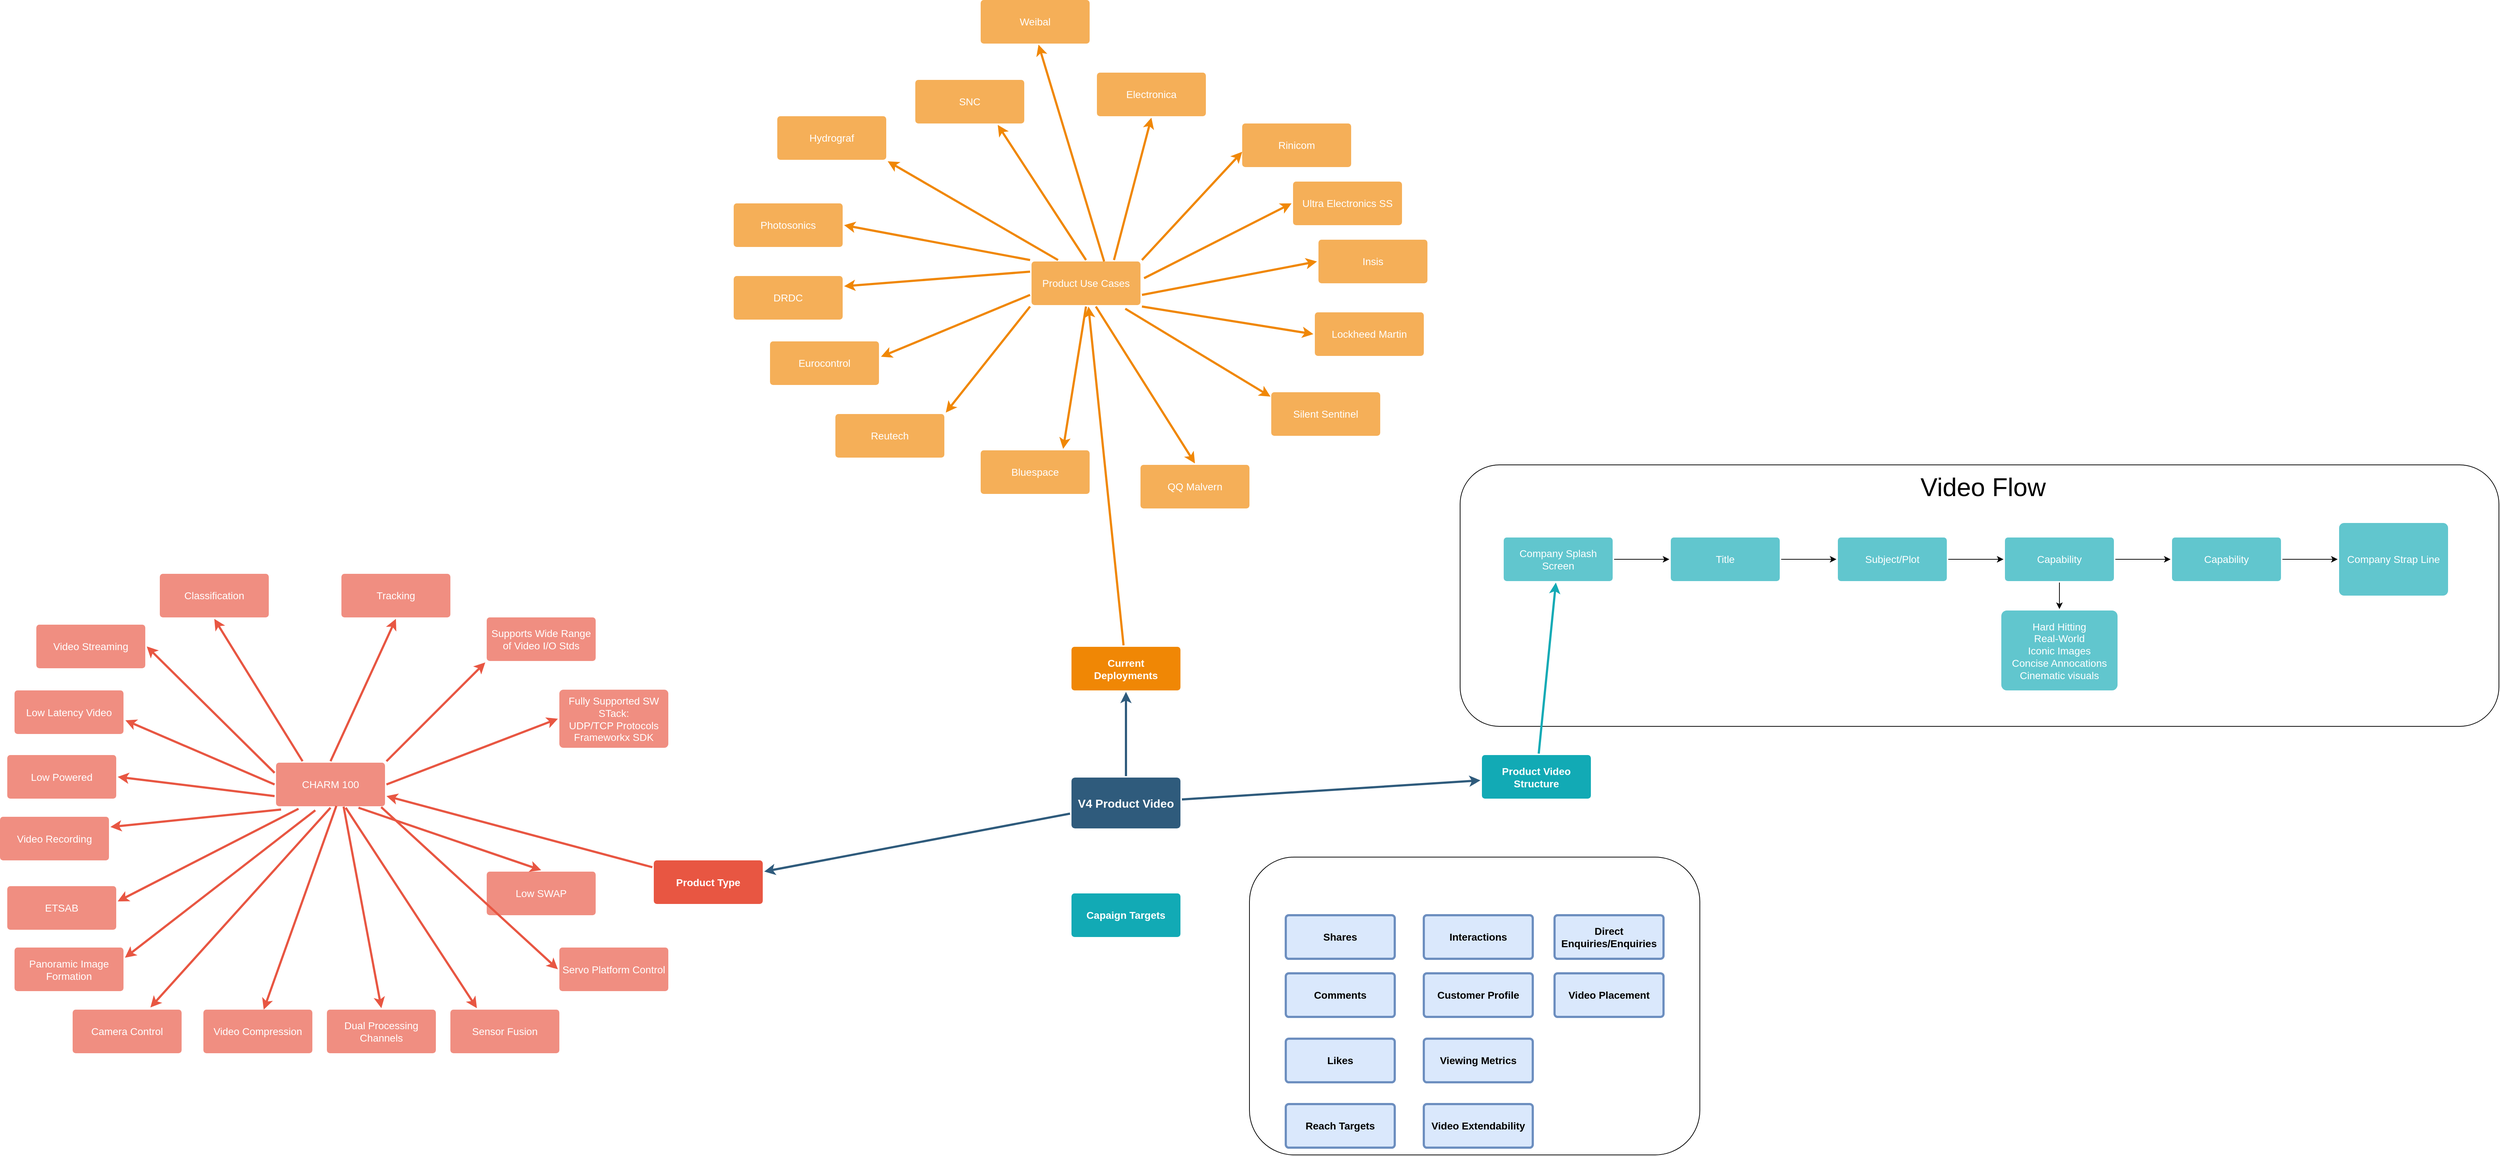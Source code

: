 <mxfile version="12.5.3" type="github">
  <diagram id="6a731a19-8d31-9384-78a2-239565b7b9f0" name="Page-1">
    <mxGraphModel dx="2150" dy="1373" grid="1" gridSize="10" guides="1" tooltips="1" connect="1" arrows="1" fold="1" page="1" pageScale="1" pageWidth="1169" pageHeight="827" background="#ffffff" math="0" shadow="0">
      <root>
        <mxCell id="0"/>
        <mxCell id="1" parent="0"/>
        <mxCell id="539zjnSSiGxzSyNjIP47-1875" value="" style="rounded=1;whiteSpace=wrap;html=1;" vertex="1" parent="1">
          <mxGeometry x="1310" y="400" width="620" height="410" as="geometry"/>
        </mxCell>
        <mxCell id="539zjnSSiGxzSyNjIP47-1873" value="" style="rounded=1;whiteSpace=wrap;html=1;" vertex="1" parent="1">
          <mxGeometry x="1600" y="-140" width="1430" height="360" as="geometry"/>
        </mxCell>
        <mxCell id="1745" value="" style="edgeStyle=none;rounded=0;jumpStyle=none;html=1;shadow=0;labelBackgroundColor=none;startArrow=none;startFill=0;endArrow=classic;endFill=1;jettySize=auto;orthogonalLoop=1;strokeColor=#2F5B7C;strokeWidth=3;fontFamily=Helvetica;fontSize=16;fontColor=#23445D;spacing=5;" parent="1" source="1749" target="1764" edge="1">
          <mxGeometry relative="1" as="geometry"/>
        </mxCell>
        <mxCell id="1746" value="" style="edgeStyle=none;rounded=0;jumpStyle=none;html=1;shadow=0;labelBackgroundColor=none;startArrow=none;startFill=0;endArrow=classic;endFill=1;jettySize=auto;orthogonalLoop=1;strokeColor=#2F5B7C;strokeWidth=3;fontFamily=Helvetica;fontSize=16;fontColor=#23445D;spacing=5;" parent="1" source="1749" target="1771" edge="1">
          <mxGeometry relative="1" as="geometry"/>
        </mxCell>
        <mxCell id="1748" value="" style="edgeStyle=none;rounded=0;jumpStyle=none;html=1;shadow=0;labelBackgroundColor=none;startArrow=none;startFill=0;endArrow=classic;endFill=1;jettySize=auto;orthogonalLoop=1;strokeColor=#2F5B7C;strokeWidth=3;fontFamily=Helvetica;fontSize=16;fontColor=#23445D;spacing=5;" parent="1" source="1749" target="1753" edge="1">
          <mxGeometry relative="1" as="geometry"/>
        </mxCell>
        <mxCell id="1749" value="V4 Product Video" style="rounded=1;whiteSpace=wrap;html=1;shadow=0;labelBackgroundColor=none;strokeColor=none;strokeWidth=3;fillColor=#2F5B7C;fontFamily=Helvetica;fontSize=16;fontColor=#FFFFFF;align=center;fontStyle=1;spacing=5;arcSize=7;perimeterSpacing=2;" parent="1" vertex="1">
          <mxGeometry x="1065" y="290.5" width="150" height="70" as="geometry"/>
        </mxCell>
        <mxCell id="1751" value="" style="edgeStyle=none;rounded=1;jumpStyle=none;html=1;shadow=0;labelBackgroundColor=none;startArrow=none;startFill=0;jettySize=auto;orthogonalLoop=1;strokeColor=#E85642;strokeWidth=3;fontFamily=Helvetica;fontSize=14;fontColor=#FFFFFF;spacing=5;fontStyle=1;fillColor=#b0e3e6;entryX=1;entryY=0.75;entryDx=0;entryDy=0;" parent="1" source="1753" target="1755" edge="1">
          <mxGeometry relative="1" as="geometry"/>
        </mxCell>
        <mxCell id="1753" value="Product Type" style="rounded=1;whiteSpace=wrap;html=1;shadow=0;labelBackgroundColor=none;strokeColor=none;strokeWidth=3;fillColor=#e85642;fontFamily=Helvetica;fontSize=14;fontColor=#FFFFFF;align=center;spacing=5;fontStyle=1;arcSize=7;perimeterSpacing=2;" parent="1" vertex="1">
          <mxGeometry x="490" y="404.5" width="150" height="60" as="geometry"/>
        </mxCell>
        <mxCell id="1755" value="CHARM 100" style="rounded=1;whiteSpace=wrap;html=1;shadow=0;labelBackgroundColor=none;strokeColor=none;strokeWidth=3;fillColor=#f08e81;fontFamily=Helvetica;fontSize=14;fontColor=#FFFFFF;align=center;spacing=5;fontStyle=0;arcSize=7;perimeterSpacing=2;" parent="1" vertex="1">
          <mxGeometry x="-30" y="270" width="150" height="60" as="geometry"/>
        </mxCell>
        <mxCell id="1764" value="Current Deployments" style="rounded=1;whiteSpace=wrap;html=1;shadow=0;labelBackgroundColor=none;strokeColor=none;strokeWidth=3;fillColor=#F08705;fontFamily=Helvetica;fontSize=14;fontColor=#FFFFFF;align=center;spacing=5;fontStyle=1;arcSize=7;perimeterSpacing=2;" parent="1" vertex="1">
          <mxGeometry x="1065" y="110.5" width="150" height="60" as="geometry"/>
        </mxCell>
        <mxCell id="1769" value="Product Use Cases" style="rounded=1;whiteSpace=wrap;html=1;shadow=0;labelBackgroundColor=none;strokeColor=none;strokeWidth=3;fillColor=#f5af58;fontFamily=Helvetica;fontSize=14;fontColor=#FFFFFF;align=center;spacing=5;arcSize=7;perimeterSpacing=2;" parent="1" vertex="1">
          <mxGeometry x="1010" y="-420" width="150" height="60" as="geometry"/>
        </mxCell>
        <mxCell id="1770" value="" style="edgeStyle=none;rounded=0;jumpStyle=none;html=1;shadow=0;labelBackgroundColor=none;startArrow=none;startFill=0;endArrow=classic;endFill=1;jettySize=auto;orthogonalLoop=1;strokeColor=#F08705;strokeWidth=3;fontFamily=Helvetica;fontSize=14;fontColor=#FFFFFF;spacing=5;" parent="1" source="1764" target="1769" edge="1">
          <mxGeometry relative="1" as="geometry"/>
        </mxCell>
        <mxCell id="1771" value="Product Video Structure" style="rounded=1;whiteSpace=wrap;html=1;shadow=0;labelBackgroundColor=none;strokeColor=none;strokeWidth=3;fillColor=#12aab5;fontFamily=Helvetica;fontSize=14;fontColor=#FFFFFF;align=center;spacing=5;fontStyle=1;arcSize=7;perimeterSpacing=2;" parent="1" vertex="1">
          <mxGeometry x="1630" y="259.5" width="150" height="60" as="geometry"/>
        </mxCell>
        <mxCell id="539zjnSSiGxzSyNjIP47-1852" value="" style="edgeStyle=orthogonalEdgeStyle;rounded=0;orthogonalLoop=1;jettySize=auto;html=1;" edge="1" parent="1" source="1778" target="539zjnSSiGxzSyNjIP47-1851">
          <mxGeometry relative="1" as="geometry"/>
        </mxCell>
        <mxCell id="1778" value="Company Splash Screen" style="rounded=1;whiteSpace=wrap;html=1;shadow=0;labelBackgroundColor=none;strokeColor=none;strokeWidth=3;fillColor=#61c6ce;fontFamily=Helvetica;fontSize=14;fontColor=#FFFFFF;align=center;spacing=5;fontStyle=0;arcSize=7;perimeterSpacing=2;" parent="1" vertex="1">
          <mxGeometry x="1660" y="-40" width="150" height="60" as="geometry"/>
        </mxCell>
        <mxCell id="539zjnSSiGxzSyNjIP47-1854" value="" style="edgeStyle=orthogonalEdgeStyle;rounded=0;orthogonalLoop=1;jettySize=auto;html=1;" edge="1" parent="1" source="539zjnSSiGxzSyNjIP47-1851" target="539zjnSSiGxzSyNjIP47-1853">
          <mxGeometry relative="1" as="geometry"/>
        </mxCell>
        <mxCell id="539zjnSSiGxzSyNjIP47-1851" value="Title" style="rounded=1;whiteSpace=wrap;html=1;shadow=0;labelBackgroundColor=none;strokeColor=none;strokeWidth=3;fillColor=#61c6ce;fontFamily=Helvetica;fontSize=14;fontColor=#FFFFFF;align=center;spacing=5;fontStyle=0;arcSize=7;perimeterSpacing=2;" vertex="1" parent="1">
          <mxGeometry x="1890" y="-40" width="150" height="60" as="geometry"/>
        </mxCell>
        <mxCell id="539zjnSSiGxzSyNjIP47-1858" value="" style="edgeStyle=orthogonalEdgeStyle;rounded=0;orthogonalLoop=1;jettySize=auto;html=1;" edge="1" parent="1" source="539zjnSSiGxzSyNjIP47-1853" target="539zjnSSiGxzSyNjIP47-1857">
          <mxGeometry relative="1" as="geometry"/>
        </mxCell>
        <mxCell id="539zjnSSiGxzSyNjIP47-1853" value="Subject/Plot" style="rounded=1;whiteSpace=wrap;html=1;shadow=0;labelBackgroundColor=none;strokeColor=none;strokeWidth=3;fillColor=#61c6ce;fontFamily=Helvetica;fontSize=14;fontColor=#FFFFFF;align=center;spacing=5;fontStyle=0;arcSize=7;perimeterSpacing=2;" vertex="1" parent="1">
          <mxGeometry x="2120" y="-40" width="150" height="60" as="geometry"/>
        </mxCell>
        <mxCell id="539zjnSSiGxzSyNjIP47-1859" value="" style="edgeStyle=orthogonalEdgeStyle;rounded=0;orthogonalLoop=1;jettySize=auto;html=1;" edge="1" parent="1" source="539zjnSSiGxzSyNjIP47-1857" target="539zjnSSiGxzSyNjIP47-1855">
          <mxGeometry relative="1" as="geometry"/>
        </mxCell>
        <mxCell id="539zjnSSiGxzSyNjIP47-1861" value="" style="edgeStyle=orthogonalEdgeStyle;rounded=0;orthogonalLoop=1;jettySize=auto;html=1;" edge="1" parent="1" source="539zjnSSiGxzSyNjIP47-1857" target="539zjnSSiGxzSyNjIP47-1860">
          <mxGeometry relative="1" as="geometry"/>
        </mxCell>
        <mxCell id="539zjnSSiGxzSyNjIP47-1857" value="Capability" style="rounded=1;whiteSpace=wrap;html=1;shadow=0;labelBackgroundColor=none;strokeColor=none;strokeWidth=3;fillColor=#61c6ce;fontFamily=Helvetica;fontSize=14;fontColor=#FFFFFF;align=center;spacing=5;fontStyle=0;arcSize=7;perimeterSpacing=2;" vertex="1" parent="1">
          <mxGeometry x="2350" y="-40" width="150" height="60" as="geometry"/>
        </mxCell>
        <mxCell id="539zjnSSiGxzSyNjIP47-1862" value="" style="edgeStyle=orthogonalEdgeStyle;rounded=0;orthogonalLoop=1;jettySize=auto;html=1;" edge="1" parent="1" source="539zjnSSiGxzSyNjIP47-1860" target="539zjnSSiGxzSyNjIP47-1849">
          <mxGeometry relative="1" as="geometry"/>
        </mxCell>
        <mxCell id="539zjnSSiGxzSyNjIP47-1860" value="Capability" style="rounded=1;whiteSpace=wrap;html=1;shadow=0;labelBackgroundColor=none;strokeColor=none;strokeWidth=3;fillColor=#61c6ce;fontFamily=Helvetica;fontSize=14;fontColor=#FFFFFF;align=center;spacing=5;fontStyle=0;arcSize=7;perimeterSpacing=2;" vertex="1" parent="1">
          <mxGeometry x="2580" y="-40" width="150" height="60" as="geometry"/>
        </mxCell>
        <mxCell id="539zjnSSiGxzSyNjIP47-1855" value="&lt;div&gt;Hard Hitting&lt;/div&gt;&lt;div&gt;Real-World&lt;/div&gt;&lt;div&gt;Iconic Images&lt;/div&gt;&lt;div&gt;Concise Annocations&lt;/div&gt;&lt;div&gt;Cinematic visuals&lt;br&gt;&lt;/div&gt;" style="rounded=1;whiteSpace=wrap;html=1;shadow=0;labelBackgroundColor=none;strokeColor=none;strokeWidth=3;fillColor=#61c6ce;fontFamily=Helvetica;fontSize=14;fontColor=#FFFFFF;align=center;spacing=5;fontStyle=0;arcSize=7;perimeterSpacing=2;" vertex="1" parent="1">
          <mxGeometry x="2345" y="60.5" width="160" height="110" as="geometry"/>
        </mxCell>
        <mxCell id="1779" value="" style="edgeStyle=none;rounded=1;jumpStyle=none;html=1;shadow=0;labelBackgroundColor=none;startArrow=none;startFill=0;jettySize=auto;orthogonalLoop=1;strokeColor=#12AAB5;strokeWidth=3;fontFamily=Helvetica;fontSize=14;fontColor=#FFFFFF;spacing=5;fontStyle=1;fillColor=#b0e3e6;" parent="1" source="1771" target="1778" edge="1">
          <mxGeometry relative="1" as="geometry"/>
        </mxCell>
        <mxCell id="539zjnSSiGxzSyNjIP47-1779" value="Classification" style="rounded=1;whiteSpace=wrap;html=1;shadow=0;labelBackgroundColor=none;strokeColor=none;strokeWidth=3;fillColor=#f08e81;fontFamily=Helvetica;fontSize=14;fontColor=#FFFFFF;align=center;spacing=5;fontStyle=0;arcSize=7;perimeterSpacing=2;" vertex="1" parent="1">
          <mxGeometry x="-190" y="10" width="150" height="60" as="geometry"/>
        </mxCell>
        <mxCell id="539zjnSSiGxzSyNjIP47-1780" value="Tracking" style="rounded=1;whiteSpace=wrap;html=1;shadow=0;labelBackgroundColor=none;strokeColor=none;strokeWidth=3;fillColor=#f08e81;fontFamily=Helvetica;fontSize=14;fontColor=#FFFFFF;align=center;spacing=5;fontStyle=0;arcSize=7;perimeterSpacing=2;" vertex="1" parent="1">
          <mxGeometry x="60" y="10" width="150" height="60" as="geometry"/>
        </mxCell>
        <mxCell id="539zjnSSiGxzSyNjIP47-1781" value="Video Streaming" style="rounded=1;whiteSpace=wrap;html=1;shadow=0;labelBackgroundColor=none;strokeColor=none;strokeWidth=3;fillColor=#f08e81;fontFamily=Helvetica;fontSize=14;fontColor=#FFFFFF;align=center;spacing=5;fontStyle=0;arcSize=7;perimeterSpacing=2;" vertex="1" parent="1">
          <mxGeometry x="-360" y="80" width="150" height="60" as="geometry"/>
        </mxCell>
        <mxCell id="539zjnSSiGxzSyNjIP47-1782" value="Low Latency Video" style="rounded=1;whiteSpace=wrap;html=1;shadow=0;labelBackgroundColor=none;strokeColor=none;strokeWidth=3;fillColor=#f08e81;fontFamily=Helvetica;fontSize=14;fontColor=#FFFFFF;align=center;spacing=5;fontStyle=0;arcSize=7;perimeterSpacing=2;" vertex="1" parent="1">
          <mxGeometry x="-390" y="170.5" width="150" height="60" as="geometry"/>
        </mxCell>
        <mxCell id="539zjnSSiGxzSyNjIP47-1783" value="Low Powered" style="rounded=1;whiteSpace=wrap;html=1;shadow=0;labelBackgroundColor=none;strokeColor=none;strokeWidth=3;fillColor=#f08e81;fontFamily=Helvetica;fontSize=14;fontColor=#FFFFFF;align=center;spacing=5;fontStyle=0;arcSize=7;perimeterSpacing=2;" vertex="1" parent="1">
          <mxGeometry x="-400" y="259.5" width="150" height="60" as="geometry"/>
        </mxCell>
        <mxCell id="539zjnSSiGxzSyNjIP47-1785" value="" style="edgeStyle=none;rounded=1;jumpStyle=none;html=1;shadow=0;labelBackgroundColor=none;startArrow=none;startFill=0;jettySize=auto;orthogonalLoop=1;strokeColor=#E85642;strokeWidth=3;fontFamily=Helvetica;fontSize=14;fontColor=#FFFFFF;spacing=5;fontStyle=1;fillColor=#b0e3e6;exitX=0;exitY=0.75;exitDx=0;exitDy=0;entryX=1;entryY=0.5;entryDx=0;entryDy=0;" edge="1" parent="1" source="1755" target="539zjnSSiGxzSyNjIP47-1783">
          <mxGeometry relative="1" as="geometry">
            <mxPoint x="131" y="375.698" as="sourcePoint"/>
            <mxPoint x="-50" y="329.502" as="targetPoint"/>
          </mxGeometry>
        </mxCell>
        <mxCell id="539zjnSSiGxzSyNjIP47-1786" value="" style="edgeStyle=none;rounded=1;jumpStyle=none;html=1;shadow=0;labelBackgroundColor=none;startArrow=none;startFill=0;jettySize=auto;orthogonalLoop=1;strokeColor=#E85642;strokeWidth=3;fontFamily=Helvetica;fontSize=14;fontColor=#FFFFFF;spacing=5;fontStyle=1;fillColor=#b0e3e6;exitX=0;exitY=0.5;exitDx=0;exitDy=0;entryX=1.004;entryY=0.674;entryDx=0;entryDy=0;entryPerimeter=0;" edge="1" parent="1" source="1755" target="539zjnSSiGxzSyNjIP47-1782">
          <mxGeometry relative="1" as="geometry">
            <mxPoint y="239.33" as="sourcePoint"/>
            <mxPoint x="-160" y="385.33" as="targetPoint"/>
          </mxGeometry>
        </mxCell>
        <mxCell id="539zjnSSiGxzSyNjIP47-1787" value="" style="edgeStyle=none;rounded=1;jumpStyle=none;html=1;shadow=0;labelBackgroundColor=none;startArrow=none;startFill=0;jettySize=auto;orthogonalLoop=1;strokeColor=#E85642;strokeWidth=3;fontFamily=Helvetica;fontSize=14;fontColor=#FFFFFF;spacing=5;fontStyle=1;fillColor=#b0e3e6;exitX=0;exitY=0.25;exitDx=0;exitDy=0;entryX=1;entryY=0.5;entryDx=0;entryDy=0;" edge="1" parent="1" source="1755" target="539zjnSSiGxzSyNjIP47-1781">
          <mxGeometry relative="1" as="geometry">
            <mxPoint x="5.38" y="220.36" as="sourcePoint"/>
            <mxPoint x="-180.004" y="273.996" as="targetPoint"/>
          </mxGeometry>
        </mxCell>
        <mxCell id="539zjnSSiGxzSyNjIP47-1788" value="" style="edgeStyle=none;rounded=1;jumpStyle=none;html=1;shadow=0;labelBackgroundColor=none;startArrow=none;startFill=0;jettySize=auto;orthogonalLoop=1;strokeColor=#E85642;strokeWidth=3;fontFamily=Helvetica;fontSize=14;fontColor=#FFFFFF;spacing=5;fontStyle=1;fillColor=#b0e3e6;exitX=0.25;exitY=0;exitDx=0;exitDy=0;entryX=0.5;entryY=1;entryDx=0;entryDy=0;" edge="1" parent="1" source="1755" target="539zjnSSiGxzSyNjIP47-1779">
          <mxGeometry relative="1" as="geometry">
            <mxPoint x="85.38" y="100" as="sourcePoint"/>
            <mxPoint x="-100.004" y="153.636" as="targetPoint"/>
          </mxGeometry>
        </mxCell>
        <mxCell id="539zjnSSiGxzSyNjIP47-1789" value="" style="edgeStyle=none;rounded=1;jumpStyle=none;html=1;shadow=0;labelBackgroundColor=none;startArrow=none;startFill=0;jettySize=auto;orthogonalLoop=1;strokeColor=#E85642;strokeWidth=3;fontFamily=Helvetica;fontSize=14;fontColor=#FFFFFF;spacing=5;fontStyle=1;fillColor=#b0e3e6;exitX=0.5;exitY=0;exitDx=0;exitDy=0;entryX=0.5;entryY=1;entryDx=0;entryDy=0;" edge="1" parent="1" source="1755" target="539zjnSSiGxzSyNjIP47-1780">
          <mxGeometry relative="1" as="geometry">
            <mxPoint x="171.5" y="199.5" as="sourcePoint"/>
            <mxPoint x="-10" y="74" as="targetPoint"/>
          </mxGeometry>
        </mxCell>
        <mxCell id="539zjnSSiGxzSyNjIP47-1790" value="Low SWAP" style="rounded=1;whiteSpace=wrap;html=1;shadow=0;labelBackgroundColor=none;strokeColor=none;strokeWidth=3;fillColor=#f08e81;fontFamily=Helvetica;fontSize=14;fontColor=#FFFFFF;align=center;spacing=5;fontStyle=0;arcSize=7;perimeterSpacing=2;" vertex="1" parent="1">
          <mxGeometry x="260" y="420" width="150" height="60" as="geometry"/>
        </mxCell>
        <mxCell id="539zjnSSiGxzSyNjIP47-1791" value="" style="edgeStyle=none;rounded=1;jumpStyle=none;html=1;shadow=0;labelBackgroundColor=none;startArrow=none;startFill=0;jettySize=auto;orthogonalLoop=1;strokeColor=#E85642;strokeWidth=3;fontFamily=Helvetica;fontSize=14;fontColor=#FFFFFF;spacing=5;fontStyle=1;fillColor=#b0e3e6;exitX=0.75;exitY=1;exitDx=0;exitDy=0;entryX=0.5;entryY=0;entryDx=0;entryDy=0;" edge="1" parent="1" source="1755" target="539zjnSSiGxzSyNjIP47-1790">
          <mxGeometry relative="1" as="geometry">
            <mxPoint x="309.33" y="181" as="sourcePoint"/>
            <mxPoint x="149.33" y="327.0" as="targetPoint"/>
          </mxGeometry>
        </mxCell>
        <mxCell id="539zjnSSiGxzSyNjIP47-1792" value="Supports Wide Range of Video I/O Stds" style="rounded=1;whiteSpace=wrap;html=1;shadow=0;labelBackgroundColor=none;strokeColor=none;strokeWidth=3;fillColor=#f08e81;fontFamily=Helvetica;fontSize=14;fontColor=#FFFFFF;align=center;spacing=5;fontStyle=0;arcSize=7;perimeterSpacing=2;" vertex="1" parent="1">
          <mxGeometry x="260" y="70" width="150" height="60" as="geometry"/>
        </mxCell>
        <mxCell id="539zjnSSiGxzSyNjIP47-1793" value="" style="edgeStyle=none;rounded=1;jumpStyle=none;html=1;shadow=0;labelBackgroundColor=none;startArrow=none;startFill=0;jettySize=auto;orthogonalLoop=1;strokeColor=#E85642;strokeWidth=3;fontFamily=Helvetica;fontSize=14;fontColor=#FFFFFF;spacing=5;fontStyle=1;fillColor=#b0e3e6;exitX=1;exitY=0;exitDx=0;exitDy=0;entryX=0;entryY=1;entryDx=0;entryDy=0;" edge="1" parent="1" source="1755" target="539zjnSSiGxzSyNjIP47-1792">
          <mxGeometry relative="1" as="geometry">
            <mxPoint x="210" y="207.5" as="sourcePoint"/>
            <mxPoint x="240" y="82" as="targetPoint"/>
          </mxGeometry>
        </mxCell>
        <mxCell id="539zjnSSiGxzSyNjIP47-1794" value="&lt;div&gt;Fully Supported SW STack:&lt;/div&gt;&lt;div&gt;UDP/TCP Protocols&lt;/div&gt;&lt;div&gt;Frameworkx SDK&lt;br&gt;&lt;/div&gt;" style="rounded=1;whiteSpace=wrap;html=1;shadow=0;labelBackgroundColor=none;strokeColor=none;strokeWidth=3;fillColor=#f08e81;fontFamily=Helvetica;fontSize=14;fontColor=#FFFFFF;align=center;spacing=5;fontStyle=0;arcSize=7;perimeterSpacing=2;" vertex="1" parent="1">
          <mxGeometry x="360" y="169.5" width="150" height="80" as="geometry"/>
        </mxCell>
        <mxCell id="539zjnSSiGxzSyNjIP47-1795" value="" style="edgeStyle=none;rounded=1;jumpStyle=none;html=1;shadow=0;labelBackgroundColor=none;startArrow=none;startFill=0;jettySize=auto;orthogonalLoop=1;strokeColor=#E85642;strokeWidth=3;fontFamily=Helvetica;fontSize=14;fontColor=#FFFFFF;spacing=5;fontStyle=1;fillColor=#b0e3e6;exitX=1;exitY=0.5;exitDx=0;exitDy=0;entryX=0;entryY=0.5;entryDx=0;entryDy=0;" edge="1" parent="1" source="1755" target="539zjnSSiGxzSyNjIP47-1794">
          <mxGeometry relative="1" as="geometry">
            <mxPoint x="192" y="207.5" as="sourcePoint"/>
            <mxPoint x="268" y="142" as="targetPoint"/>
          </mxGeometry>
        </mxCell>
        <mxCell id="539zjnSSiGxzSyNjIP47-1797" value="SNC" style="rounded=1;whiteSpace=wrap;html=1;shadow=0;labelBackgroundColor=none;strokeColor=none;strokeWidth=3;fillColor=#f5af58;fontFamily=Helvetica;fontSize=14;fontColor=#FFFFFF;align=center;spacing=5;arcSize=7;perimeterSpacing=2;" vertex="1" parent="1">
          <mxGeometry x="850" y="-670" width="150" height="60" as="geometry"/>
        </mxCell>
        <mxCell id="539zjnSSiGxzSyNjIP47-1798" value="Hydrograf" style="rounded=1;whiteSpace=wrap;html=1;shadow=0;labelBackgroundColor=none;strokeColor=none;strokeWidth=3;fillColor=#f5af58;fontFamily=Helvetica;fontSize=14;fontColor=#FFFFFF;align=center;spacing=5;arcSize=7;perimeterSpacing=2;" vertex="1" parent="1">
          <mxGeometry x="660" y="-620" width="150" height="60" as="geometry"/>
        </mxCell>
        <mxCell id="539zjnSSiGxzSyNjIP47-1799" value="Electronica" style="rounded=1;whiteSpace=wrap;html=1;shadow=0;labelBackgroundColor=none;strokeColor=none;strokeWidth=3;fillColor=#f5af58;fontFamily=Helvetica;fontSize=14;fontColor=#FFFFFF;align=center;spacing=5;arcSize=7;perimeterSpacing=2;" vertex="1" parent="1">
          <mxGeometry x="1100" y="-680" width="150" height="60" as="geometry"/>
        </mxCell>
        <mxCell id="539zjnSSiGxzSyNjIP47-1800" value="Ultra Electronics SS" style="rounded=1;whiteSpace=wrap;html=1;shadow=0;labelBackgroundColor=none;strokeColor=none;strokeWidth=3;fillColor=#f5af58;fontFamily=Helvetica;fontSize=14;fontColor=#FFFFFF;align=center;spacing=5;arcSize=7;perimeterSpacing=2;" vertex="1" parent="1">
          <mxGeometry x="1370" y="-530" width="150" height="60" as="geometry"/>
        </mxCell>
        <mxCell id="539zjnSSiGxzSyNjIP47-1801" value="Insis" style="rounded=1;whiteSpace=wrap;html=1;shadow=0;labelBackgroundColor=none;strokeColor=none;strokeWidth=3;fillColor=#f5af58;fontFamily=Helvetica;fontSize=14;fontColor=#FFFFFF;align=center;spacing=5;arcSize=7;perimeterSpacing=2;" vertex="1" parent="1">
          <mxGeometry x="1405" y="-450" width="150" height="60" as="geometry"/>
        </mxCell>
        <mxCell id="539zjnSSiGxzSyNjIP47-1802" value="Lockheed Martin" style="rounded=1;whiteSpace=wrap;html=1;shadow=0;labelBackgroundColor=none;strokeColor=none;strokeWidth=3;fillColor=#f5af58;fontFamily=Helvetica;fontSize=14;fontColor=#FFFFFF;align=center;spacing=5;arcSize=7;perimeterSpacing=2;" vertex="1" parent="1">
          <mxGeometry x="1400" y="-350" width="150" height="60" as="geometry"/>
        </mxCell>
        <mxCell id="539zjnSSiGxzSyNjIP47-1803" value="Photosonics" style="rounded=1;whiteSpace=wrap;html=1;shadow=0;labelBackgroundColor=none;strokeColor=none;strokeWidth=3;fillColor=#f5af58;fontFamily=Helvetica;fontSize=14;fontColor=#FFFFFF;align=center;spacing=5;arcSize=7;perimeterSpacing=2;" vertex="1" parent="1">
          <mxGeometry x="600" y="-500" width="150" height="60" as="geometry"/>
        </mxCell>
        <mxCell id="539zjnSSiGxzSyNjIP47-1804" value="DRDC" style="rounded=1;whiteSpace=wrap;html=1;shadow=0;labelBackgroundColor=none;strokeColor=none;strokeWidth=3;fillColor=#f5af58;fontFamily=Helvetica;fontSize=14;fontColor=#FFFFFF;align=center;spacing=5;arcSize=7;perimeterSpacing=2;" vertex="1" parent="1">
          <mxGeometry x="600" y="-400" width="150" height="60" as="geometry"/>
        </mxCell>
        <mxCell id="539zjnSSiGxzSyNjIP47-1805" value="Eurocontrol" style="rounded=1;whiteSpace=wrap;html=1;shadow=0;labelBackgroundColor=none;strokeColor=none;strokeWidth=3;fillColor=#f5af58;fontFamily=Helvetica;fontSize=14;fontColor=#FFFFFF;align=center;spacing=5;arcSize=7;perimeterSpacing=2;" vertex="1" parent="1">
          <mxGeometry x="650" y="-310" width="150" height="60" as="geometry"/>
        </mxCell>
        <mxCell id="539zjnSSiGxzSyNjIP47-1806" value="Reutech" style="rounded=1;whiteSpace=wrap;html=1;shadow=0;labelBackgroundColor=none;strokeColor=none;strokeWidth=3;fillColor=#f5af58;fontFamily=Helvetica;fontSize=14;fontColor=#FFFFFF;align=center;spacing=5;arcSize=7;perimeterSpacing=2;" vertex="1" parent="1">
          <mxGeometry x="740" y="-210" width="150" height="60" as="geometry"/>
        </mxCell>
        <mxCell id="539zjnSSiGxzSyNjIP47-1807" value="Silent Sentinel" style="rounded=1;whiteSpace=wrap;html=1;shadow=0;labelBackgroundColor=none;strokeColor=none;strokeWidth=3;fillColor=#f5af58;fontFamily=Helvetica;fontSize=14;fontColor=#FFFFFF;align=center;spacing=5;arcSize=7;perimeterSpacing=2;" vertex="1" parent="1">
          <mxGeometry x="1340" y="-240" width="150" height="60" as="geometry"/>
        </mxCell>
        <mxCell id="539zjnSSiGxzSyNjIP47-1808" value="Rinicom" style="rounded=1;whiteSpace=wrap;html=1;shadow=0;labelBackgroundColor=none;strokeColor=none;strokeWidth=3;fillColor=#f5af58;fontFamily=Helvetica;fontSize=14;fontColor=#FFFFFF;align=center;spacing=5;arcSize=7;perimeterSpacing=2;" vertex="1" parent="1">
          <mxGeometry x="1300" y="-610" width="150" height="60" as="geometry"/>
        </mxCell>
        <mxCell id="539zjnSSiGxzSyNjIP47-1809" value="Bluespace" style="rounded=1;whiteSpace=wrap;html=1;shadow=0;labelBackgroundColor=none;strokeColor=none;strokeWidth=3;fillColor=#f5af58;fontFamily=Helvetica;fontSize=14;fontColor=#FFFFFF;align=center;spacing=5;arcSize=7;perimeterSpacing=2;" vertex="1" parent="1">
          <mxGeometry x="940" y="-160" width="150" height="60" as="geometry"/>
        </mxCell>
        <mxCell id="539zjnSSiGxzSyNjIP47-1812" value="" style="edgeStyle=none;rounded=0;jumpStyle=none;html=1;shadow=0;labelBackgroundColor=none;startArrow=none;startFill=0;endArrow=classic;endFill=1;jettySize=auto;orthogonalLoop=1;strokeColor=#F08705;strokeWidth=3;fontFamily=Helvetica;fontSize=14;fontColor=#FFFFFF;spacing=5;exitX=0.5;exitY=1;exitDx=0;exitDy=0;entryX=0.75;entryY=0;entryDx=0;entryDy=0;" edge="1" parent="1" source="1769" target="539zjnSSiGxzSyNjIP47-1809">
          <mxGeometry relative="1" as="geometry">
            <mxPoint x="1347.615" y="40" as="sourcePoint"/>
            <mxPoint x="1010.005" y="-336.5" as="targetPoint"/>
          </mxGeometry>
        </mxCell>
        <mxCell id="539zjnSSiGxzSyNjIP47-1813" value="" style="edgeStyle=none;rounded=0;jumpStyle=none;html=1;shadow=0;labelBackgroundColor=none;startArrow=none;startFill=0;endArrow=classic;endFill=1;jettySize=auto;orthogonalLoop=1;strokeColor=#F08705;strokeWidth=3;fontFamily=Helvetica;fontSize=14;fontColor=#FFFFFF;spacing=5;exitX=0;exitY=1;exitDx=0;exitDy=0;entryX=1;entryY=0;entryDx=0;entryDy=0;" edge="1" parent="1" source="1769" target="539zjnSSiGxzSyNjIP47-1806">
          <mxGeometry relative="1" as="geometry">
            <mxPoint x="931.5" y="-366.0" as="sourcePoint"/>
            <mxPoint x="930" y="-210" as="targetPoint"/>
          </mxGeometry>
        </mxCell>
        <mxCell id="539zjnSSiGxzSyNjIP47-1814" value="" style="edgeStyle=none;rounded=0;jumpStyle=none;html=1;shadow=0;labelBackgroundColor=none;startArrow=none;startFill=0;endArrow=classic;endFill=1;jettySize=auto;orthogonalLoop=1;strokeColor=#F08705;strokeWidth=3;fontFamily=Helvetica;fontSize=14;fontColor=#FFFFFF;spacing=5;exitX=0;exitY=0.75;exitDx=0;exitDy=0;entryX=1.005;entryY=0.362;entryDx=0;entryDy=0;entryPerimeter=0;" edge="1" parent="1" source="1769" target="539zjnSSiGxzSyNjIP47-1805">
          <mxGeometry relative="1" as="geometry">
            <mxPoint x="946" y="-400.0" as="sourcePoint"/>
            <mxPoint x="830" y="-254" as="targetPoint"/>
          </mxGeometry>
        </mxCell>
        <mxCell id="539zjnSSiGxzSyNjIP47-1815" value="" style="edgeStyle=none;rounded=0;jumpStyle=none;html=1;shadow=0;labelBackgroundColor=none;startArrow=none;startFill=0;endArrow=classic;endFill=1;jettySize=auto;orthogonalLoop=1;strokeColor=#F08705;strokeWidth=3;fontFamily=Helvetica;fontSize=14;fontColor=#FFFFFF;spacing=5;exitX=0;exitY=0.25;exitDx=0;exitDy=0;entryX=1;entryY=0.25;entryDx=0;entryDy=0;" edge="1" parent="1" source="1769" target="539zjnSSiGxzSyNjIP47-1804">
          <mxGeometry relative="1" as="geometry">
            <mxPoint x="1000" y="-400.0" as="sourcePoint"/>
            <mxPoint x="794.77" y="-314.832" as="targetPoint"/>
          </mxGeometry>
        </mxCell>
        <mxCell id="539zjnSSiGxzSyNjIP47-1816" value="" style="edgeStyle=none;rounded=0;jumpStyle=none;html=1;shadow=0;labelBackgroundColor=none;startArrow=none;startFill=0;endArrow=classic;endFill=1;jettySize=auto;orthogonalLoop=1;strokeColor=#F08705;strokeWidth=3;fontFamily=Helvetica;fontSize=14;fontColor=#FFFFFF;spacing=5;exitX=0;exitY=0;exitDx=0;exitDy=0;entryX=1;entryY=0.5;entryDx=0;entryDy=0;" edge="1" parent="1" source="1769" target="539zjnSSiGxzSyNjIP47-1803">
          <mxGeometry relative="1" as="geometry">
            <mxPoint x="1000" y="-450" as="sourcePoint"/>
            <mxPoint x="744.0" y="-430" as="targetPoint"/>
          </mxGeometry>
        </mxCell>
        <mxCell id="539zjnSSiGxzSyNjIP47-1817" value="" style="edgeStyle=none;rounded=0;jumpStyle=none;html=1;shadow=0;labelBackgroundColor=none;startArrow=none;startFill=0;endArrow=classic;endFill=1;jettySize=auto;orthogonalLoop=1;strokeColor=#F08705;strokeWidth=3;fontFamily=Helvetica;fontSize=14;fontColor=#FFFFFF;spacing=5;exitX=0.25;exitY=0;exitDx=0;exitDy=0;entryX=1;entryY=1;entryDx=0;entryDy=0;" edge="1" parent="1" source="1769" target="539zjnSSiGxzSyNjIP47-1798">
          <mxGeometry relative="1" as="geometry">
            <mxPoint x="1036.0" y="-462" as="sourcePoint"/>
            <mxPoint x="780.0" y="-510" as="targetPoint"/>
          </mxGeometry>
        </mxCell>
        <mxCell id="539zjnSSiGxzSyNjIP47-1818" value="" style="edgeStyle=none;rounded=0;jumpStyle=none;html=1;shadow=0;labelBackgroundColor=none;startArrow=none;startFill=0;endArrow=classic;endFill=1;jettySize=auto;orthogonalLoop=1;strokeColor=#F08705;strokeWidth=3;fontFamily=Helvetica;fontSize=14;fontColor=#FFFFFF;spacing=5;exitX=0.5;exitY=0;exitDx=0;exitDy=0;entryX=0.75;entryY=1;entryDx=0;entryDy=0;" edge="1" parent="1" source="1769" target="539zjnSSiGxzSyNjIP47-1797">
          <mxGeometry relative="1" as="geometry">
            <mxPoint x="1124.5" y="-450" as="sourcePoint"/>
            <mxPoint x="890" y="-586.0" as="targetPoint"/>
          </mxGeometry>
        </mxCell>
        <mxCell id="539zjnSSiGxzSyNjIP47-1819" value="" style="edgeStyle=none;rounded=0;jumpStyle=none;html=1;shadow=0;labelBackgroundColor=none;startArrow=none;startFill=0;endArrow=classic;endFill=1;jettySize=auto;orthogonalLoop=1;strokeColor=#F08705;strokeWidth=3;fontFamily=Helvetica;fontSize=14;fontColor=#FFFFFF;spacing=5;exitX=0.75;exitY=0;exitDx=0;exitDy=0;entryX=0.5;entryY=1;entryDx=0;entryDy=0;" edge="1" parent="1" source="1769" target="539zjnSSiGxzSyNjIP47-1799">
          <mxGeometry relative="1" as="geometry">
            <mxPoint x="1140" y="-424" as="sourcePoint"/>
            <mxPoint x="1018.5" y="-610.0" as="targetPoint"/>
          </mxGeometry>
        </mxCell>
        <mxCell id="539zjnSSiGxzSyNjIP47-1820" value="" style="edgeStyle=none;rounded=0;jumpStyle=none;html=1;shadow=0;labelBackgroundColor=none;startArrow=none;startFill=0;endArrow=classic;endFill=1;jettySize=auto;orthogonalLoop=1;strokeColor=#F08705;strokeWidth=3;fontFamily=Helvetica;fontSize=14;fontColor=#FFFFFF;spacing=5;exitX=1;exitY=0;exitDx=0;exitDy=0;entryX=0.013;entryY=0.641;entryDx=0;entryDy=0;entryPerimeter=0;" edge="1" parent="1" source="1769" target="539zjnSSiGxzSyNjIP47-1808">
          <mxGeometry relative="1" as="geometry">
            <mxPoint x="1210" y="-390" as="sourcePoint"/>
            <mxPoint x="1261.5" y="-586" as="targetPoint"/>
          </mxGeometry>
        </mxCell>
        <mxCell id="539zjnSSiGxzSyNjIP47-1821" value="" style="edgeStyle=none;rounded=0;jumpStyle=none;html=1;shadow=0;labelBackgroundColor=none;startArrow=none;startFill=0;endArrow=classic;endFill=1;jettySize=auto;orthogonalLoop=1;strokeColor=#F08705;strokeWidth=3;fontFamily=Helvetica;fontSize=14;fontColor=#FFFFFF;spacing=5;exitX=1.019;exitY=0.391;exitDx=0;exitDy=0;entryX=0;entryY=0.5;entryDx=0;entryDy=0;exitPerimeter=0;" edge="1" parent="1" source="1769" target="539zjnSSiGxzSyNjIP47-1800">
          <mxGeometry relative="1" as="geometry">
            <mxPoint x="1202" y="-350" as="sourcePoint"/>
            <mxPoint x="1340.002" y="-498.976" as="targetPoint"/>
          </mxGeometry>
        </mxCell>
        <mxCell id="539zjnSSiGxzSyNjIP47-1822" value="" style="edgeStyle=none;rounded=0;jumpStyle=none;html=1;shadow=0;labelBackgroundColor=none;startArrow=none;startFill=0;endArrow=classic;endFill=1;jettySize=auto;orthogonalLoop=1;strokeColor=#F08705;strokeWidth=3;fontFamily=Helvetica;fontSize=14;fontColor=#FFFFFF;spacing=5;exitX=1;exitY=0.75;exitDx=0;exitDy=0;entryX=0;entryY=0.5;entryDx=0;entryDy=0;" edge="1" parent="1" source="1769" target="539zjnSSiGxzSyNjIP47-1801">
          <mxGeometry relative="1" as="geometry">
            <mxPoint x="1196.926" y="-336.976" as="sourcePoint"/>
            <mxPoint x="1400" y="-440" as="targetPoint"/>
          </mxGeometry>
        </mxCell>
        <mxCell id="539zjnSSiGxzSyNjIP47-1823" value="" style="edgeStyle=none;rounded=0;jumpStyle=none;html=1;shadow=0;labelBackgroundColor=none;startArrow=none;startFill=0;endArrow=classic;endFill=1;jettySize=auto;orthogonalLoop=1;strokeColor=#F08705;strokeWidth=3;fontFamily=Helvetica;fontSize=14;fontColor=#FFFFFF;spacing=5;exitX=1;exitY=1;exitDx=0;exitDy=0;entryX=0;entryY=0.5;entryDx=0;entryDy=0;" edge="1" parent="1" source="1769" target="539zjnSSiGxzSyNjIP47-1802">
          <mxGeometry relative="1" as="geometry">
            <mxPoint x="1205" y="-354" as="sourcePoint"/>
            <mxPoint x="1446" y="-400" as="targetPoint"/>
          </mxGeometry>
        </mxCell>
        <mxCell id="539zjnSSiGxzSyNjIP47-1824" value="" style="edgeStyle=none;rounded=0;jumpStyle=none;html=1;shadow=0;labelBackgroundColor=none;startArrow=none;startFill=0;endArrow=classic;endFill=1;jettySize=auto;orthogonalLoop=1;strokeColor=#F08705;strokeWidth=3;fontFamily=Helvetica;fontSize=14;fontColor=#FFFFFF;spacing=5;exitX=0.851;exitY=1.047;exitDx=0;exitDy=0;entryX=0.006;entryY=0.125;entryDx=0;entryDy=0;exitPerimeter=0;entryPerimeter=0;" edge="1" parent="1" source="1769" target="539zjnSSiGxzSyNjIP47-1807">
          <mxGeometry relative="1" as="geometry">
            <mxPoint x="1169" y="-320" as="sourcePoint"/>
            <mxPoint x="1405" y="-282" as="targetPoint"/>
          </mxGeometry>
        </mxCell>
        <mxCell id="539zjnSSiGxzSyNjIP47-1825" value="QQ Malvern" style="rounded=1;whiteSpace=wrap;html=1;shadow=0;labelBackgroundColor=none;strokeColor=none;strokeWidth=3;fillColor=#f5af58;fontFamily=Helvetica;fontSize=14;fontColor=#FFFFFF;align=center;spacing=5;arcSize=7;perimeterSpacing=2;" vertex="1" parent="1">
          <mxGeometry x="1160" y="-140" width="150" height="60" as="geometry"/>
        </mxCell>
        <mxCell id="539zjnSSiGxzSyNjIP47-1826" value="" style="edgeStyle=none;rounded=0;jumpStyle=none;html=1;shadow=0;labelBackgroundColor=none;startArrow=none;startFill=0;endArrow=classic;endFill=1;jettySize=auto;orthogonalLoop=1;strokeColor=#F08705;strokeWidth=3;fontFamily=Helvetica;fontSize=14;fontColor=#FFFFFF;spacing=5;exitX=0.588;exitY=1;exitDx=0;exitDy=0;entryX=0.5;entryY=0;entryDx=0;entryDy=0;exitPerimeter=0;" edge="1" parent="1" source="1769" target="539zjnSSiGxzSyNjIP47-1825">
          <mxGeometry relative="1" as="geometry">
            <mxPoint x="1095" y="-348" as="sourcePoint"/>
            <mxPoint x="1093.5" y="-192" as="targetPoint"/>
          </mxGeometry>
        </mxCell>
        <mxCell id="539zjnSSiGxzSyNjIP47-1827" value="Weibal" style="rounded=1;whiteSpace=wrap;html=1;shadow=0;labelBackgroundColor=none;strokeColor=none;strokeWidth=3;fillColor=#f5af58;fontFamily=Helvetica;fontSize=14;fontColor=#FFFFFF;align=center;spacing=5;arcSize=7;perimeterSpacing=2;" vertex="1" parent="1">
          <mxGeometry x="940" y="-780" width="150" height="60" as="geometry"/>
        </mxCell>
        <mxCell id="539zjnSSiGxzSyNjIP47-1828" value="" style="edgeStyle=none;rounded=0;jumpStyle=none;html=1;shadow=0;labelBackgroundColor=none;startArrow=none;startFill=0;endArrow=classic;endFill=1;jettySize=auto;orthogonalLoop=1;strokeColor=#F08705;strokeWidth=3;fontFamily=Helvetica;fontSize=14;fontColor=#FFFFFF;spacing=5;exitX=0.662;exitY=0.031;exitDx=0;exitDy=0;entryX=0.53;entryY=0.991;entryDx=0;entryDy=0;exitPerimeter=0;entryPerimeter=0;" edge="1" parent="1" source="1769" target="539zjnSSiGxzSyNjIP47-1827">
          <mxGeometry relative="1" as="geometry">
            <mxPoint x="1121.5" y="-450" as="sourcePoint"/>
            <mxPoint x="1000" y="-636" as="targetPoint"/>
          </mxGeometry>
        </mxCell>
        <mxCell id="539zjnSSiGxzSyNjIP47-1830" value="&lt;div&gt;Panoramic Image Formation&lt;/div&gt;" style="rounded=1;whiteSpace=wrap;html=1;shadow=0;labelBackgroundColor=none;strokeColor=none;strokeWidth=3;fillColor=#f08e81;fontFamily=Helvetica;fontSize=14;fontColor=#FFFFFF;align=center;spacing=5;fontStyle=0;arcSize=7;perimeterSpacing=2;" vertex="1" parent="1">
          <mxGeometry x="-390" y="524.5" width="150" height="60" as="geometry"/>
        </mxCell>
        <mxCell id="539zjnSSiGxzSyNjIP47-1831" value="Camera Control" style="rounded=1;whiteSpace=wrap;html=1;shadow=0;labelBackgroundColor=none;strokeColor=none;strokeWidth=3;fillColor=#f08e81;fontFamily=Helvetica;fontSize=14;fontColor=#FFFFFF;align=center;spacing=5;fontStyle=0;arcSize=7;perimeterSpacing=2;" vertex="1" parent="1">
          <mxGeometry x="-310" y="610" width="150" height="60" as="geometry"/>
        </mxCell>
        <mxCell id="539zjnSSiGxzSyNjIP47-1832" value="Servo Platform Control" style="rounded=1;whiteSpace=wrap;html=1;shadow=0;labelBackgroundColor=none;strokeColor=none;strokeWidth=3;fillColor=#f08e81;fontFamily=Helvetica;fontSize=14;fontColor=#FFFFFF;align=center;spacing=5;fontStyle=0;arcSize=7;perimeterSpacing=2;" vertex="1" parent="1">
          <mxGeometry x="360" y="524.5" width="150" height="60" as="geometry"/>
        </mxCell>
        <mxCell id="539zjnSSiGxzSyNjIP47-1833" value="Video Compression" style="rounded=1;whiteSpace=wrap;html=1;shadow=0;labelBackgroundColor=none;strokeColor=none;strokeWidth=3;fillColor=#f08e81;fontFamily=Helvetica;fontSize=14;fontColor=#FFFFFF;align=center;spacing=5;fontStyle=0;arcSize=7;perimeterSpacing=2;" vertex="1" parent="1">
          <mxGeometry x="-130" y="610" width="150" height="60" as="geometry"/>
        </mxCell>
        <mxCell id="539zjnSSiGxzSyNjIP47-1834" value="Video Recording" style="rounded=1;whiteSpace=wrap;html=1;shadow=0;labelBackgroundColor=none;strokeColor=none;strokeWidth=3;fillColor=#f08e81;fontFamily=Helvetica;fontSize=14;fontColor=#FFFFFF;align=center;spacing=5;fontStyle=0;arcSize=7;perimeterSpacing=2;" vertex="1" parent="1">
          <mxGeometry x="-410" y="344.5" width="150" height="60" as="geometry"/>
        </mxCell>
        <mxCell id="539zjnSSiGxzSyNjIP47-1835" value="ETSAB" style="rounded=1;whiteSpace=wrap;html=1;shadow=0;labelBackgroundColor=none;strokeColor=none;strokeWidth=3;fillColor=#f08e81;fontFamily=Helvetica;fontSize=14;fontColor=#FFFFFF;align=center;spacing=5;fontStyle=0;arcSize=7;perimeterSpacing=2;" vertex="1" parent="1">
          <mxGeometry x="-400" y="440" width="150" height="60" as="geometry"/>
        </mxCell>
        <mxCell id="539zjnSSiGxzSyNjIP47-1836" value="Sensor Fusion" style="rounded=1;whiteSpace=wrap;html=1;shadow=0;labelBackgroundColor=none;strokeColor=none;strokeWidth=3;fillColor=#f08e81;fontFamily=Helvetica;fontSize=14;fontColor=#FFFFFF;align=center;spacing=5;fontStyle=0;arcSize=7;perimeterSpacing=2;" vertex="1" parent="1">
          <mxGeometry x="210" y="610" width="150" height="60" as="geometry"/>
        </mxCell>
        <mxCell id="539zjnSSiGxzSyNjIP47-1837" value="Dual Processing Channels" style="rounded=1;whiteSpace=wrap;html=1;shadow=0;labelBackgroundColor=none;strokeColor=none;strokeWidth=3;fillColor=#f08e81;fontFamily=Helvetica;fontSize=14;fontColor=#FFFFFF;align=center;spacing=5;fontStyle=0;arcSize=7;perimeterSpacing=2;" vertex="1" parent="1">
          <mxGeometry x="40" y="610" width="150" height="60" as="geometry"/>
        </mxCell>
        <mxCell id="539zjnSSiGxzSyNjIP47-1838" value="" style="edgeStyle=none;rounded=1;jumpStyle=none;html=1;shadow=0;labelBackgroundColor=none;startArrow=none;startFill=0;jettySize=auto;orthogonalLoop=1;strokeColor=#E85642;strokeWidth=3;fontFamily=Helvetica;fontSize=14;fontColor=#FFFFFF;spacing=5;fontStyle=1;fillColor=#b0e3e6;exitX=0.058;exitY=1.039;exitDx=0;exitDy=0;entryX=1;entryY=0.25;entryDx=0;entryDy=0;exitPerimeter=0;" edge="1" parent="1" source="1755" target="539zjnSSiGxzSyNjIP47-1834">
          <mxGeometry relative="1" as="geometry">
            <mxPoint x="-80" y="330" as="sourcePoint"/>
            <mxPoint x="111.5" y="486.5" as="targetPoint"/>
          </mxGeometry>
        </mxCell>
        <mxCell id="539zjnSSiGxzSyNjIP47-1839" value="" style="edgeStyle=none;rounded=1;jumpStyle=none;html=1;shadow=0;labelBackgroundColor=none;startArrow=none;startFill=0;jettySize=auto;orthogonalLoop=1;strokeColor=#E85642;strokeWidth=3;fontFamily=Helvetica;fontSize=14;fontColor=#FFFFFF;spacing=5;fontStyle=1;fillColor=#b0e3e6;exitX=0.214;exitY=1.023;exitDx=0;exitDy=0;entryX=1;entryY=0.359;entryDx=0;entryDy=0;exitPerimeter=0;entryPerimeter=0;" edge="1" parent="1" source="1755" target="539zjnSSiGxzSyNjIP47-1835">
          <mxGeometry relative="1" as="geometry">
            <mxPoint x="44.932" y="360.496" as="sourcePoint"/>
            <mxPoint x="-250" y="455" as="targetPoint"/>
          </mxGeometry>
        </mxCell>
        <mxCell id="539zjnSSiGxzSyNjIP47-1840" value="" style="edgeStyle=none;rounded=1;jumpStyle=none;html=1;shadow=0;labelBackgroundColor=none;startArrow=none;startFill=0;jettySize=auto;orthogonalLoop=1;strokeColor=#E85642;strokeWidth=3;fontFamily=Helvetica;fontSize=14;fontColor=#FFFFFF;spacing=5;fontStyle=1;fillColor=#b0e3e6;exitX=0.364;exitY=1.055;exitDx=0;exitDy=0;entryX=1;entryY=0.25;entryDx=0;entryDy=0;exitPerimeter=0;" edge="1" parent="1" source="1755" target="539zjnSSiGxzSyNjIP47-1830">
          <mxGeometry relative="1" as="geometry">
            <mxPoint x="98.956" y="335.502" as="sourcePoint"/>
            <mxPoint x="-210" y="533.506" as="targetPoint"/>
          </mxGeometry>
        </mxCell>
        <mxCell id="539zjnSSiGxzSyNjIP47-1841" value="" style="edgeStyle=none;rounded=1;jumpStyle=none;html=1;shadow=0;labelBackgroundColor=none;startArrow=none;startFill=0;jettySize=auto;orthogonalLoop=1;strokeColor=#E85642;strokeWidth=3;fontFamily=Helvetica;fontSize=14;fontColor=#FFFFFF;spacing=5;fontStyle=1;fillColor=#b0e3e6;exitX=0.5;exitY=1;exitDx=0;exitDy=0;entryX=0.708;entryY=-0.016;entryDx=0;entryDy=0;entryPerimeter=0;" edge="1" parent="1" source="1755" target="539zjnSSiGxzSyNjIP47-1831">
          <mxGeometry relative="1" as="geometry">
            <mxPoint x="112.056" y="326.52" as="sourcePoint"/>
            <mxPoint x="-210" y="600" as="targetPoint"/>
          </mxGeometry>
        </mxCell>
        <mxCell id="539zjnSSiGxzSyNjIP47-1842" value="" style="edgeStyle=none;rounded=1;jumpStyle=none;html=1;shadow=0;labelBackgroundColor=none;startArrow=none;startFill=0;jettySize=auto;orthogonalLoop=1;strokeColor=#E85642;strokeWidth=3;fontFamily=Helvetica;fontSize=14;fontColor=#FFFFFF;spacing=5;fontStyle=1;fillColor=#b0e3e6;exitX=0.953;exitY=0.987;exitDx=0;exitDy=0;entryX=0;entryY=0.5;entryDx=0;entryDy=0;exitPerimeter=0;" edge="1" parent="1" source="1755" target="539zjnSSiGxzSyNjIP47-1832">
          <mxGeometry relative="1" as="geometry">
            <mxPoint x="115" y="271.5" as="sourcePoint"/>
            <mxPoint x="-192.968" y="616.976" as="targetPoint"/>
          </mxGeometry>
        </mxCell>
        <mxCell id="539zjnSSiGxzSyNjIP47-1843" value="" style="edgeStyle=none;rounded=1;jumpStyle=none;html=1;shadow=0;labelBackgroundColor=none;startArrow=none;startFill=0;jettySize=auto;orthogonalLoop=1;strokeColor=#E85642;strokeWidth=3;fontFamily=Helvetica;fontSize=14;fontColor=#FFFFFF;spacing=5;fontStyle=1;fillColor=#b0e3e6;exitX=0.552;exitY=0.961;exitDx=0;exitDy=0;entryX=0.552;entryY=0.031;entryDx=0;entryDy=0;exitPerimeter=0;entryPerimeter=0;" edge="1" parent="1" source="1755" target="539zjnSSiGxzSyNjIP47-1833">
          <mxGeometry relative="1" as="geometry">
            <mxPoint x="67" y="353" as="sourcePoint"/>
            <mxPoint x="310" y="636" as="targetPoint"/>
          </mxGeometry>
        </mxCell>
        <mxCell id="539zjnSSiGxzSyNjIP47-1844" value="" style="edgeStyle=none;rounded=1;jumpStyle=none;html=1;shadow=0;labelBackgroundColor=none;startArrow=none;startFill=0;jettySize=auto;orthogonalLoop=1;strokeColor=#E85642;strokeWidth=3;fontFamily=Helvetica;fontSize=14;fontColor=#FFFFFF;spacing=5;fontStyle=1;fillColor=#b0e3e6;exitX=0.617;exitY=0.977;exitDx=0;exitDy=0;entryX=0.5;entryY=0;entryDx=0;entryDy=0;exitPerimeter=0;" edge="1" parent="1" source="1755" target="539zjnSSiGxzSyNjIP47-1837">
          <mxGeometry relative="1" as="geometry">
            <mxPoint x="123.008" y="269.004" as="sourcePoint"/>
            <mxPoint x="-36.992" y="619.984" as="targetPoint"/>
          </mxGeometry>
        </mxCell>
        <mxCell id="539zjnSSiGxzSyNjIP47-1845" value="" style="edgeStyle=none;rounded=1;jumpStyle=none;html=1;shadow=0;labelBackgroundColor=none;startArrow=none;startFill=0;jettySize=auto;orthogonalLoop=1;strokeColor=#E85642;strokeWidth=3;fontFamily=Helvetica;fontSize=14;fontColor=#FFFFFF;spacing=5;fontStyle=1;fillColor=#b0e3e6;entryX=0.25;entryY=0;entryDx=0;entryDy=0;" edge="1" parent="1" source="1755" target="539zjnSSiGxzSyNjIP47-1836">
          <mxGeometry relative="1" as="geometry">
            <mxPoint x="133.018" y="270.028" as="sourcePoint"/>
            <mxPoint x="125" y="618" as="targetPoint"/>
          </mxGeometry>
        </mxCell>
        <mxCell id="539zjnSSiGxzSyNjIP47-1849" value="Company Strap Line" style="rounded=1;whiteSpace=wrap;html=1;shadow=0;labelBackgroundColor=none;strokeColor=none;strokeWidth=3;fillColor=#61c6ce;fontFamily=Helvetica;fontSize=14;fontColor=#FFFFFF;align=center;spacing=5;fontStyle=0;arcSize=7;perimeterSpacing=2;" vertex="1" parent="1">
          <mxGeometry x="2810" y="-60" width="150" height="100" as="geometry"/>
        </mxCell>
        <mxCell id="539zjnSSiGxzSyNjIP47-1863" value="Capaign Targets" style="rounded=1;whiteSpace=wrap;html=1;shadow=0;labelBackgroundColor=none;strokeColor=none;strokeWidth=3;fillColor=#12aab5;fontFamily=Helvetica;fontSize=14;fontColor=#FFFFFF;align=center;spacing=5;fontStyle=1;arcSize=7;perimeterSpacing=2;" vertex="1" parent="1">
          <mxGeometry x="1065" y="450.0" width="150" height="60" as="geometry"/>
        </mxCell>
        <mxCell id="539zjnSSiGxzSyNjIP47-1864" value="Customer Profile" style="rounded=1;whiteSpace=wrap;html=1;shadow=0;labelBackgroundColor=none;strokeColor=#6c8ebf;strokeWidth=3;fillColor=#dae8fc;fontFamily=Helvetica;fontSize=14;align=center;spacing=5;fontStyle=1;arcSize=7;perimeterSpacing=2;" vertex="1" parent="1">
          <mxGeometry x="1550" y="560.0" width="150" height="60" as="geometry"/>
        </mxCell>
        <mxCell id="539zjnSSiGxzSyNjIP47-1865" value="Viewing Metrics" style="rounded=1;whiteSpace=wrap;html=1;shadow=0;labelBackgroundColor=none;strokeColor=#6c8ebf;strokeWidth=3;fillColor=#dae8fc;fontFamily=Helvetica;fontSize=14;align=center;spacing=5;fontStyle=1;arcSize=7;perimeterSpacing=2;" vertex="1" parent="1">
          <mxGeometry x="1550" y="650.0" width="150" height="60" as="geometry"/>
        </mxCell>
        <mxCell id="539zjnSSiGxzSyNjIP47-1866" value="Video Extendability" style="rounded=1;whiteSpace=wrap;html=1;shadow=0;labelBackgroundColor=none;strokeColor=#6c8ebf;strokeWidth=3;fillColor=#dae8fc;fontFamily=Helvetica;fontSize=14;align=center;spacing=5;fontStyle=1;arcSize=7;perimeterSpacing=2;" vertex="1" parent="1">
          <mxGeometry x="1550" y="740.0" width="150" height="60" as="geometry"/>
        </mxCell>
        <mxCell id="539zjnSSiGxzSyNjIP47-1867" value="Reach Targets" style="rounded=1;whiteSpace=wrap;html=1;shadow=0;labelBackgroundColor=none;strokeColor=#6c8ebf;strokeWidth=3;fillColor=#dae8fc;fontFamily=Helvetica;fontSize=14;align=center;spacing=5;fontStyle=1;arcSize=7;perimeterSpacing=2;" vertex="1" parent="1">
          <mxGeometry x="1360" y="740.0" width="150" height="60" as="geometry"/>
        </mxCell>
        <mxCell id="539zjnSSiGxzSyNjIP47-1868" value="Likes" style="rounded=1;whiteSpace=wrap;html=1;shadow=0;labelBackgroundColor=none;strokeColor=#6c8ebf;strokeWidth=3;fillColor=#dae8fc;fontFamily=Helvetica;fontSize=14;align=center;spacing=5;fontStyle=1;arcSize=7;perimeterSpacing=2;" vertex="1" parent="1">
          <mxGeometry x="1360" y="650.0" width="150" height="60" as="geometry"/>
        </mxCell>
        <mxCell id="539zjnSSiGxzSyNjIP47-1869" value="Comments" style="rounded=1;whiteSpace=wrap;html=1;shadow=0;labelBackgroundColor=none;strokeColor=#6c8ebf;strokeWidth=3;fillColor=#dae8fc;fontFamily=Helvetica;fontSize=14;align=center;spacing=5;fontStyle=1;arcSize=7;perimeterSpacing=2;" vertex="1" parent="1">
          <mxGeometry x="1360" y="560.0" width="150" height="60" as="geometry"/>
        </mxCell>
        <mxCell id="539zjnSSiGxzSyNjIP47-1870" value="Shares" style="rounded=1;whiteSpace=wrap;html=1;shadow=0;labelBackgroundColor=none;strokeColor=#6c8ebf;strokeWidth=3;fillColor=#dae8fc;fontFamily=Helvetica;fontSize=14;align=center;spacing=5;fontStyle=1;arcSize=7;perimeterSpacing=2;" vertex="1" parent="1">
          <mxGeometry x="1360" y="480.0" width="150" height="60" as="geometry"/>
        </mxCell>
        <mxCell id="539zjnSSiGxzSyNjIP47-1871" value="Interactions" style="rounded=1;whiteSpace=wrap;html=1;shadow=0;labelBackgroundColor=none;strokeColor=#6c8ebf;strokeWidth=3;fillColor=#dae8fc;fontFamily=Helvetica;fontSize=14;align=center;spacing=5;fontStyle=1;arcSize=7;perimeterSpacing=2;" vertex="1" parent="1">
          <mxGeometry x="1550" y="480.0" width="150" height="60" as="geometry"/>
        </mxCell>
        <mxCell id="539zjnSSiGxzSyNjIP47-1872" value="Direct Enquiries/Enquiries" style="rounded=1;whiteSpace=wrap;html=1;shadow=0;labelBackgroundColor=none;strokeColor=#6c8ebf;strokeWidth=3;fillColor=#dae8fc;fontFamily=Helvetica;fontSize=14;align=center;spacing=5;fontStyle=1;arcSize=7;perimeterSpacing=2;" vertex="1" parent="1">
          <mxGeometry x="1730" y="480.0" width="150" height="60" as="geometry"/>
        </mxCell>
        <mxCell id="539zjnSSiGxzSyNjIP47-1874" value="Video Flow" style="text;html=1;strokeColor=none;fillColor=none;align=center;verticalAlign=middle;whiteSpace=wrap;rounded=0;fontSize=35;" vertex="1" parent="1">
          <mxGeometry x="2190" y="-120" width="260" height="20" as="geometry"/>
        </mxCell>
        <mxCell id="539zjnSSiGxzSyNjIP47-1876" value="Video Placement" style="rounded=1;whiteSpace=wrap;html=1;shadow=0;labelBackgroundColor=none;strokeColor=#6c8ebf;strokeWidth=3;fillColor=#dae8fc;fontFamily=Helvetica;fontSize=14;align=center;spacing=5;fontStyle=1;arcSize=7;perimeterSpacing=2;" vertex="1" parent="1">
          <mxGeometry x="1730" y="560.0" width="150" height="60" as="geometry"/>
        </mxCell>
      </root>
    </mxGraphModel>
  </diagram>
</mxfile>
